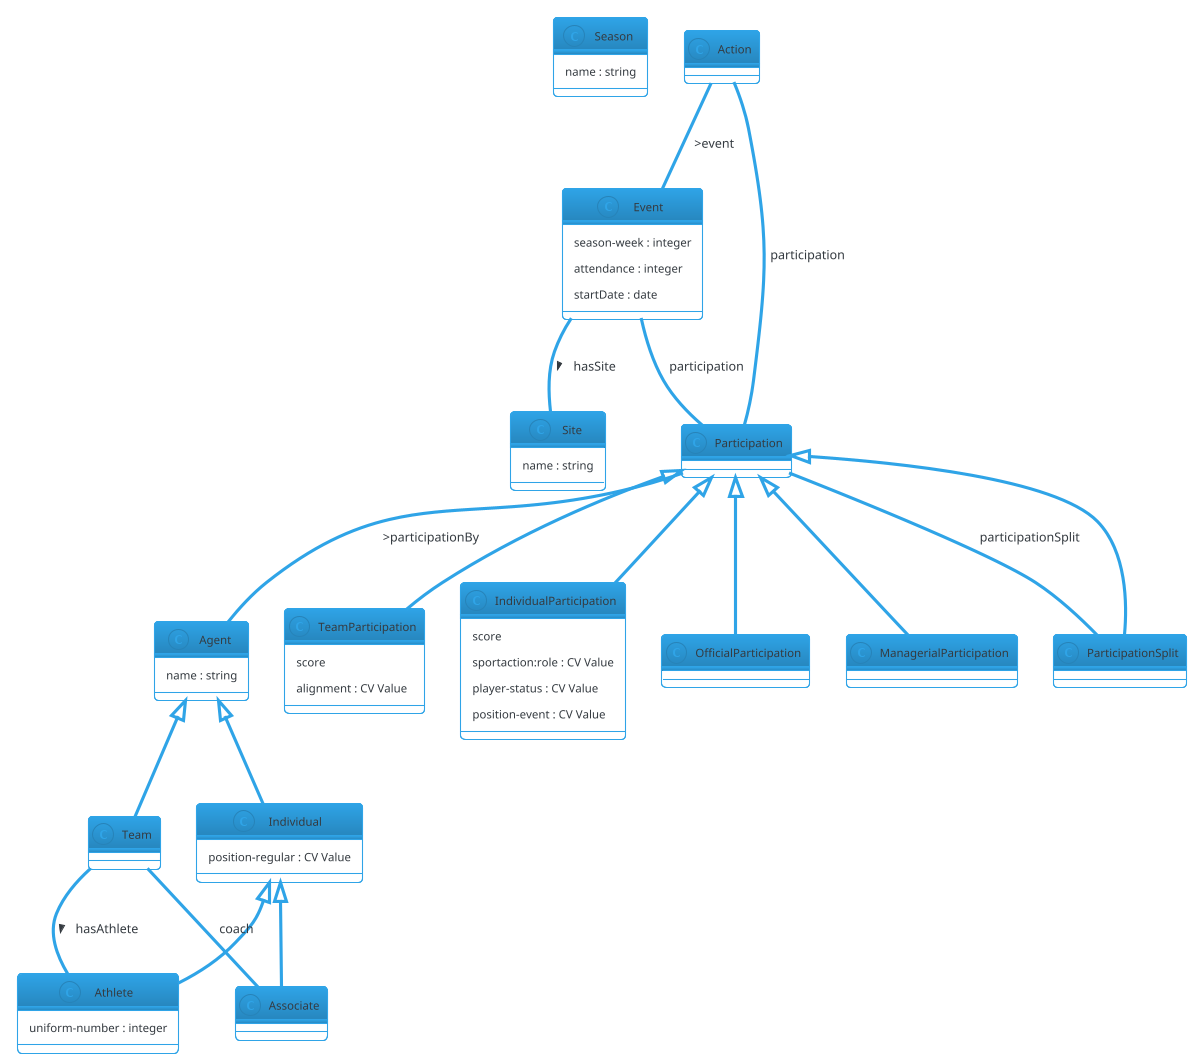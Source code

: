@startuml
!theme cerulean-outline
class Season {
  name : string
}
class Event {
  season-week : integer
  attendance : integer
  startDate : date
}
class Action {
}
Action -- Event : >event
Action -- Participation : participation
Event -- Participation : participation
class Participation
Participation -- Agent : >participationBy
class TeamParticipation {
  score
  alignment : CV Value
}
class IndividualParticipation {
  score
  sportaction:role : CV Value
  player-status : CV Value
  position-event : CV Value
}
class Site {
  name : string
}
class Agent {
  name : string
}
class Team {
}
class Individual {
  position-regular : CV Value
}
class Athlete {
  uniform-number : integer
}
class Associate {
}
Event -- Site :  > hasSite
Participation <|-- TeamParticipation
Participation <|-- IndividualParticipation
Participation <|-- OfficialParticipation
Participation <|-- ManagerialParticipation
Participation <|-- ParticipationSplit
Participation -- ParticipationSplit : participationSplit
Agent <|-- Team
Agent <|-- Individual
Individual <|-- Athlete
Team -- Athlete : > hasAthlete
Individual <|-- Associate
Team -- Associate : coach
@enduml
